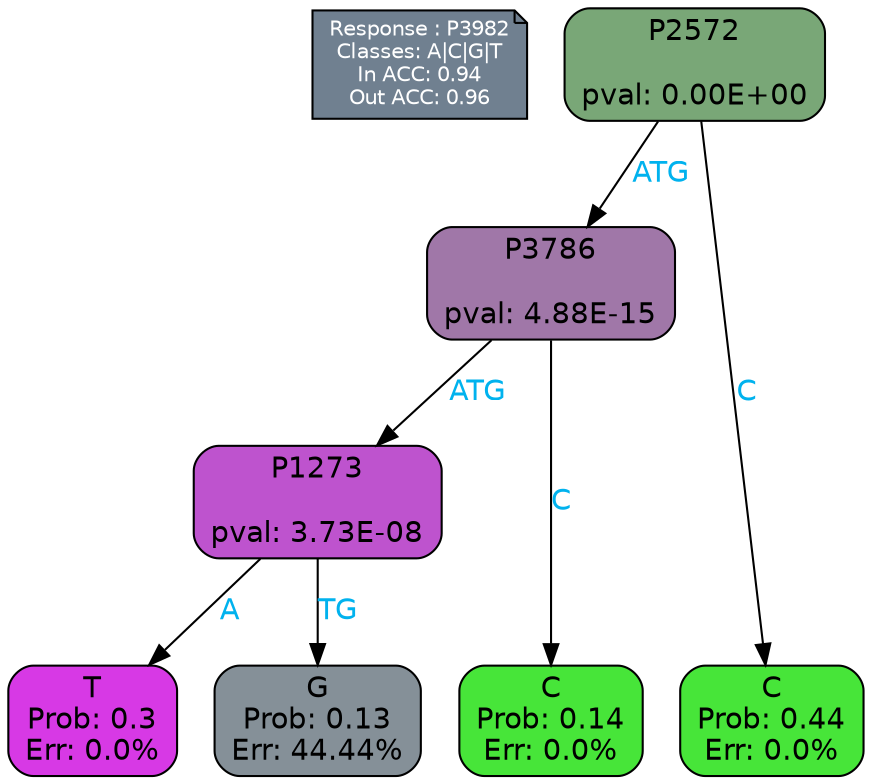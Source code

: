 digraph Tree {
node [shape=box, style="filled, rounded", color="black", fontname=helvetica] ;
graph [ranksep=equally, splines=polylines, bgcolor=transparent, dpi=600] ;
edge [fontname=helvetica] ;
LEGEND [label="Response : P3982
Classes: A|C|G|T
In ACC: 0.94
Out ACC: 0.96
",shape=note,align=left,style=filled,fillcolor="slategray",fontcolor="white",fontsize=10];1 [label="P2572

pval: 0.00E+00", fillcolor="#79a777"] ;
2 [label="P3786

pval: 4.88E-15", fillcolor="#a077a8"] ;
3 [label="P1273

pval: 3.73E-08", fillcolor="#be53ce"] ;
4 [label="T
Prob: 0.3
Err: 0.0%", fillcolor="#d739e5"] ;
5 [label="G
Prob: 0.13
Err: 44.44%", fillcolor="#859098"] ;
6 [label="C
Prob: 0.14
Err: 0.0%", fillcolor="#47e539"] ;
7 [label="C
Prob: 0.44
Err: 0.0%", fillcolor="#47e539"] ;
1 -> 2 [label="ATG",fontcolor=deepskyblue2] ;
1 -> 7 [label="C",fontcolor=deepskyblue2] ;
2 -> 3 [label="ATG",fontcolor=deepskyblue2] ;
2 -> 6 [label="C",fontcolor=deepskyblue2] ;
3 -> 4 [label="A",fontcolor=deepskyblue2] ;
3 -> 5 [label="TG",fontcolor=deepskyblue2] ;
{rank = same; 4;5;6;7;}{rank = same; LEGEND;1;}}